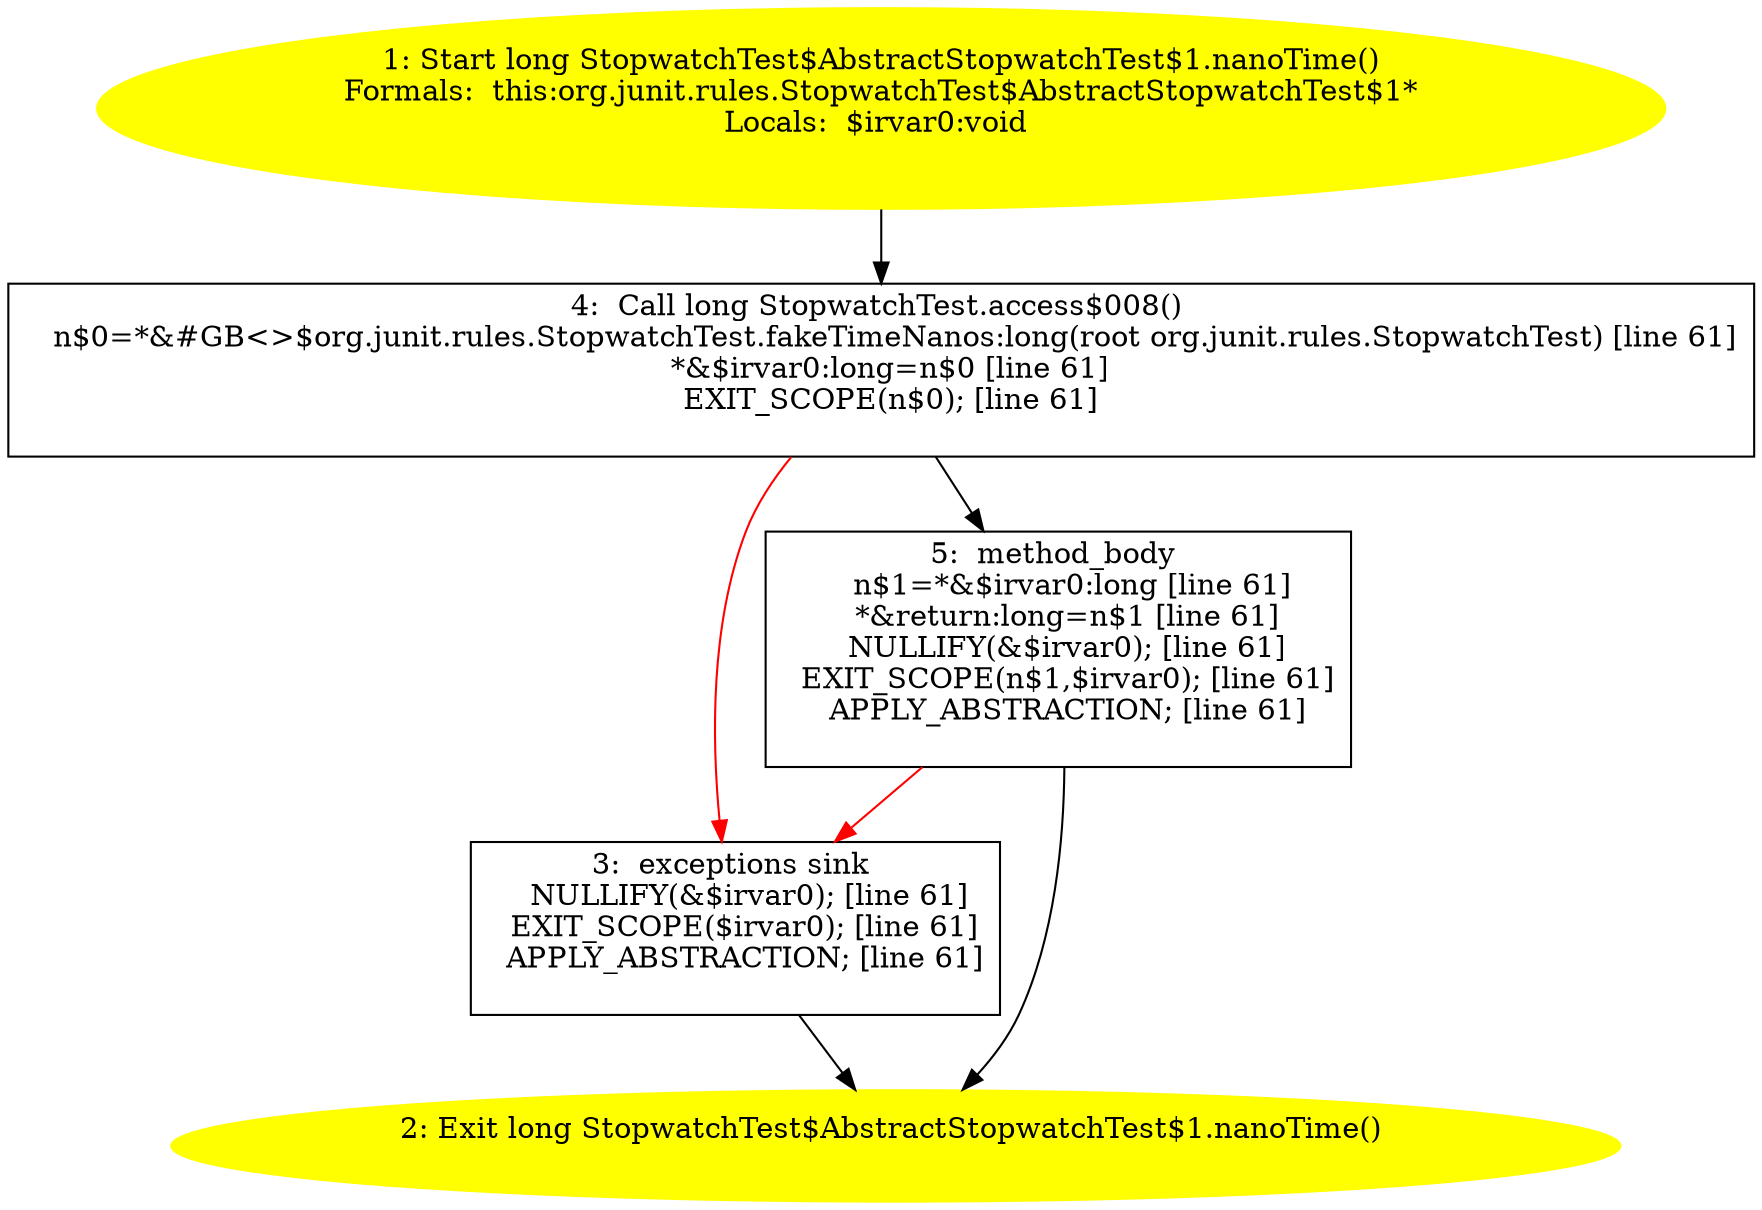 /* @generated */
digraph cfg {
"org.junit.rules.StopwatchTest$AbstractStopwatchTest$1.nanoTime():long.584745da304a4743e976ae20c77cb8fe_1" [label="1: Start long StopwatchTest$AbstractStopwatchTest$1.nanoTime()\nFormals:  this:org.junit.rules.StopwatchTest$AbstractStopwatchTest$1*\nLocals:  $irvar0:void \n  " color=yellow style=filled]
	

	 "org.junit.rules.StopwatchTest$AbstractStopwatchTest$1.nanoTime():long.584745da304a4743e976ae20c77cb8fe_1" -> "org.junit.rules.StopwatchTest$AbstractStopwatchTest$1.nanoTime():long.584745da304a4743e976ae20c77cb8fe_4" ;
"org.junit.rules.StopwatchTest$AbstractStopwatchTest$1.nanoTime():long.584745da304a4743e976ae20c77cb8fe_2" [label="2: Exit long StopwatchTest$AbstractStopwatchTest$1.nanoTime() \n  " color=yellow style=filled]
	

"org.junit.rules.StopwatchTest$AbstractStopwatchTest$1.nanoTime():long.584745da304a4743e976ae20c77cb8fe_3" [label="3:  exceptions sink \n   NULLIFY(&$irvar0); [line 61]\n  EXIT_SCOPE($irvar0); [line 61]\n  APPLY_ABSTRACTION; [line 61]\n " shape="box"]
	

	 "org.junit.rules.StopwatchTest$AbstractStopwatchTest$1.nanoTime():long.584745da304a4743e976ae20c77cb8fe_3" -> "org.junit.rules.StopwatchTest$AbstractStopwatchTest$1.nanoTime():long.584745da304a4743e976ae20c77cb8fe_2" ;
"org.junit.rules.StopwatchTest$AbstractStopwatchTest$1.nanoTime():long.584745da304a4743e976ae20c77cb8fe_4" [label="4:  Call long StopwatchTest.access$008() \n   n$0=*&#GB<>$org.junit.rules.StopwatchTest.fakeTimeNanos:long(root org.junit.rules.StopwatchTest) [line 61]\n  *&$irvar0:long=n$0 [line 61]\n  EXIT_SCOPE(n$0); [line 61]\n " shape="box"]
	

	 "org.junit.rules.StopwatchTest$AbstractStopwatchTest$1.nanoTime():long.584745da304a4743e976ae20c77cb8fe_4" -> "org.junit.rules.StopwatchTest$AbstractStopwatchTest$1.nanoTime():long.584745da304a4743e976ae20c77cb8fe_5" ;
	 "org.junit.rules.StopwatchTest$AbstractStopwatchTest$1.nanoTime():long.584745da304a4743e976ae20c77cb8fe_4" -> "org.junit.rules.StopwatchTest$AbstractStopwatchTest$1.nanoTime():long.584745da304a4743e976ae20c77cb8fe_3" [color="red" ];
"org.junit.rules.StopwatchTest$AbstractStopwatchTest$1.nanoTime():long.584745da304a4743e976ae20c77cb8fe_5" [label="5:  method_body \n   n$1=*&$irvar0:long [line 61]\n  *&return:long=n$1 [line 61]\n  NULLIFY(&$irvar0); [line 61]\n  EXIT_SCOPE(n$1,$irvar0); [line 61]\n  APPLY_ABSTRACTION; [line 61]\n " shape="box"]
	

	 "org.junit.rules.StopwatchTest$AbstractStopwatchTest$1.nanoTime():long.584745da304a4743e976ae20c77cb8fe_5" -> "org.junit.rules.StopwatchTest$AbstractStopwatchTest$1.nanoTime():long.584745da304a4743e976ae20c77cb8fe_2" ;
	 "org.junit.rules.StopwatchTest$AbstractStopwatchTest$1.nanoTime():long.584745da304a4743e976ae20c77cb8fe_5" -> "org.junit.rules.StopwatchTest$AbstractStopwatchTest$1.nanoTime():long.584745da304a4743e976ae20c77cb8fe_3" [color="red" ];
}
